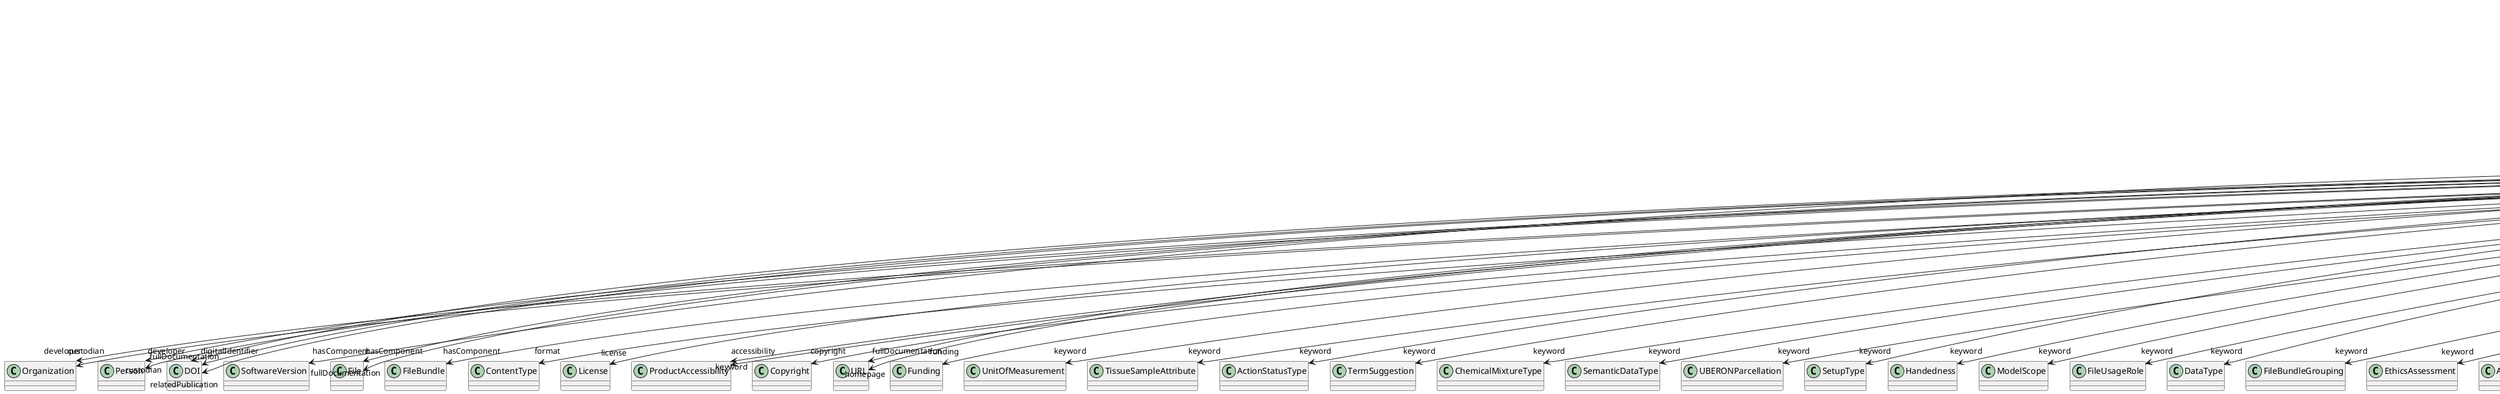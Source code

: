 @startuml
class WorkflowRecipeVersion {
+developer
+digitalIdentifier
+hasComponent
+format
+isAlternativeVersionOf
+isNewVersionOf
+license
+accessibility
+copyright
+custodian
+description
+fullDocumentation
+fullName
+funding
+homepage
+howToCite
+keyword
+otherContribution
+relatedPublication
+releaseDate
+repository
+shortName
+supportChannel
+versionIdentifier
+versionInnovation

}
WorkflowRecipeVersion -d-> "developer" Organization
WorkflowRecipeVersion -d-> "developer" Person
WorkflowRecipeVersion -d-> "digitalIdentifier" DOI
WorkflowRecipeVersion -d-> "hasComponent" WorkflowRecipeVersion
WorkflowRecipeVersion -d-> "hasComponent" SoftwareVersion
WorkflowRecipeVersion -d-> "hasComponent" File
WorkflowRecipeVersion -d-> "hasComponent" FileBundle
WorkflowRecipeVersion -d-> "format" ContentType
WorkflowRecipeVersion -d-> "isAlternativeVersionOf" WorkflowRecipeVersion
WorkflowRecipeVersion -d-> "isNewVersionOf" WorkflowRecipeVersion
WorkflowRecipeVersion -d-> "license" License
WorkflowRecipeVersion -d-> "accessibility" ProductAccessibility
WorkflowRecipeVersion -d-> "copyright" Copyright
WorkflowRecipeVersion -d-> "custodian" Organization
WorkflowRecipeVersion -d-> "custodian" Person
WorkflowRecipeVersion -d-> "fullDocumentation" DOI
WorkflowRecipeVersion -d-> "fullDocumentation" File
WorkflowRecipeVersion -d-> "fullDocumentation" URL
WorkflowRecipeVersion -d-> "funding" Funding
WorkflowRecipeVersion -d-> "homepage" URL
WorkflowRecipeVersion -d-> "keyword" UnitOfMeasurement
WorkflowRecipeVersion -d-> "keyword" TissueSampleAttribute
WorkflowRecipeVersion -d-> "keyword" ActionStatusType
WorkflowRecipeVersion -d-> "keyword" TermSuggestion
WorkflowRecipeVersion -d-> "keyword" ChemicalMixtureType
WorkflowRecipeVersion -d-> "keyword" SemanticDataType
WorkflowRecipeVersion -d-> "keyword" UBERONParcellation
WorkflowRecipeVersion -d-> "keyword" SetupType
WorkflowRecipeVersion -d-> "keyword" Handedness
WorkflowRecipeVersion -d-> "keyword" ModelScope
WorkflowRecipeVersion -d-> "keyword" FileUsageRole
WorkflowRecipeVersion -d-> "keyword" ProductAccessibility
WorkflowRecipeVersion -d-> "keyword" DataType
WorkflowRecipeVersion -d-> "keyword" FileBundleGrouping
WorkflowRecipeVersion -d-> "keyword" EthicsAssessment
WorkflowRecipeVersion -d-> "keyword" AnatomicalAxesOrientation
WorkflowRecipeVersion -d-> "keyword" SubjectAttribute
WorkflowRecipeVersion -d-> "keyword" OperatingSystem
WorkflowRecipeVersion -d-> "keyword" FileRepositoryType
WorkflowRecipeVersion -d-> "keyword" BiologicalSex
WorkflowRecipeVersion -d-> "keyword" OperatingDevice
WorkflowRecipeVersion -d-> "keyword" Disease
WorkflowRecipeVersion -d-> "keyword" ProgrammingLanguage
WorkflowRecipeVersion -d-> "keyword" BreedingType
WorkflowRecipeVersion -d-> "keyword" ContributionType
WorkflowRecipeVersion -d-> "keyword" SoftwareFeature
WorkflowRecipeVersion -d-> "keyword" MeasuredQuantity
WorkflowRecipeVersion -d-> "keyword" BiologicalOrder
WorkflowRecipeVersion -d-> "keyword" Terminology
WorkflowRecipeVersion -d-> "keyword" Service
WorkflowRecipeVersion -d-> "keyword" TissueSampleType
WorkflowRecipeVersion -d-> "keyword" DifferenceMeasure
WorkflowRecipeVersion -d-> "keyword" CriteriaQualityType
WorkflowRecipeVersion -d-> "keyword" AgeCategory
WorkflowRecipeVersion -d-> "keyword" MolecularEntity
WorkflowRecipeVersion -d-> "keyword" MetaDataModelType
WorkflowRecipeVersion -d-> "keyword" Laterality
WorkflowRecipeVersion -d-> "keyword" StimulationApproach
WorkflowRecipeVersion -d-> "keyword" PatchClampVariation
WorkflowRecipeVersion -d-> "keyword" AnatomicalPlane
WorkflowRecipeVersion -d-> "keyword" ModelAbstractionLevel
WorkflowRecipeVersion -d-> "keyword" TypeOfUncertainty
WorkflowRecipeVersion -d-> "keyword" PreparationType
WorkflowRecipeVersion -d-> "keyword" StimulusType
WorkflowRecipeVersion -d-> "keyword" AnnotationType
WorkflowRecipeVersion -d-> "keyword" QualitativeOverlap
WorkflowRecipeVersion -d-> "keyword" AtlasType
WorkflowRecipeVersion -d-> "keyword" ExperimentalApproach
WorkflowRecipeVersion -d-> "keyword" DiseaseModel
WorkflowRecipeVersion -d-> "keyword" CranialWindowType
WorkflowRecipeVersion -d-> "keyword" Technique
WorkflowRecipeVersion -d-> "keyword" CellCultureType
WorkflowRecipeVersion -d-> "keyword" DeviceType
WorkflowRecipeVersion -d-> "keyword" Species
WorkflowRecipeVersion -d-> "keyword" SoftwareApplicationCategory
WorkflowRecipeVersion -d-> "keyword" Language
WorkflowRecipeVersion -d-> "keyword" GeneticStrainType
WorkflowRecipeVersion -d-> "keyword" CellType
WorkflowRecipeVersion -d-> "keyword" SubcellularEntity
WorkflowRecipeVersion -d-> "keyword" Organ
WorkflowRecipeVersion -d-> "otherContribution" Contribution
WorkflowRecipeVersion -d-> "relatedPublication" DOI
WorkflowRecipeVersion -d-> "relatedPublication" ISBN
WorkflowRecipeVersion -d-> "relatedPublication" HANDLE
WorkflowRecipeVersion -d-> "repository" FileRepository

@enduml
